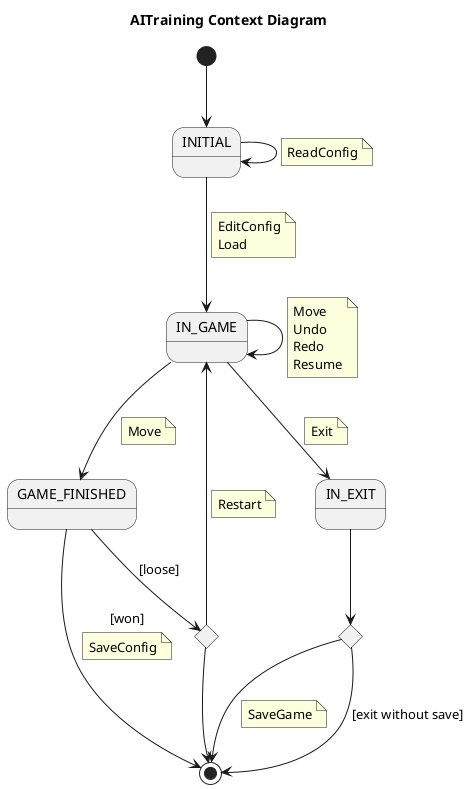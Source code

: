 @startuml AITrainingContextDiagram
title AITraining Context Diagram
state INITIAL
state IN_GAME
state GAME_FINISHED
state IF <<choice>>
state IF2 <<choice>>

[*] --> INITIAL

INITIAL --> INITIAL
    note on link
        ReadConfig
    end note

INITIAL --> IN_GAME
    note on link
        EditConfig
        Load
    end note
IN_GAME --> IN_GAME
    note on link
        Move
        Undo
        Redo
        Resume
    end note
IN_GAME --> GAME_FINISHED
    note on link
        Move
    end note
IN_EXIT -->IF
IF -->[*]
    note on link
        SaveGame
    end note

IF --> [*] : [exit without save]

IN_GAME -->IN_EXIT
    note on link
        Exit
    end note

GAME_FINISHED --> IF2 : [loose]

IF2 --> IN_GAME
    note on link
        Restart
    end note

GAME_FINISHED --> [*] : [won]
    note on link
        SaveConfig
    end note
IF2 --> [*]

@enduml